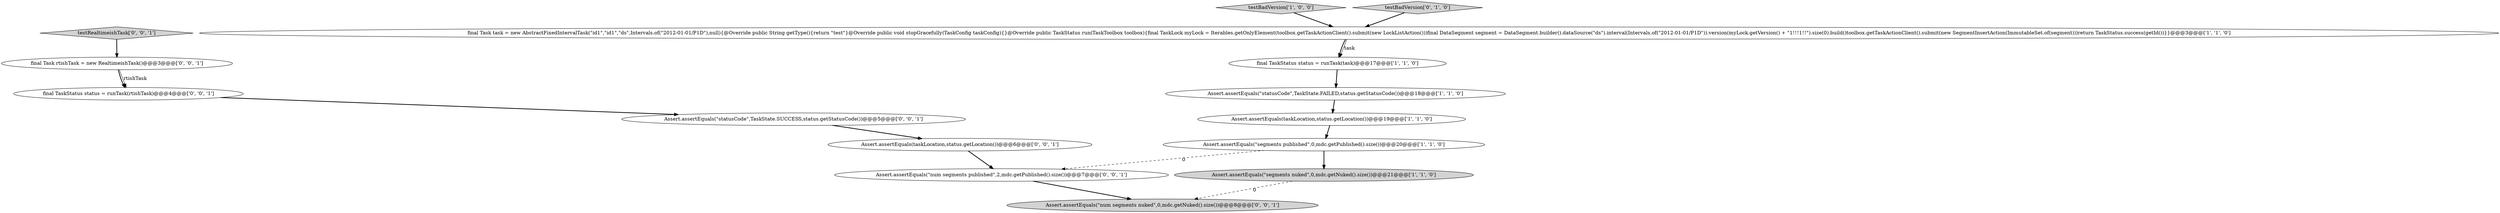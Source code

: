 digraph {
4 [style = filled, label = "Assert.assertEquals(\"segments published\",0,mdc.getPublished().size())@@@20@@@['1', '1', '0']", fillcolor = white, shape = ellipse image = "AAA0AAABBB1BBB"];
5 [style = filled, label = "Assert.assertEquals(\"statusCode\",TaskState.FAILED,status.getStatusCode())@@@18@@@['1', '1', '0']", fillcolor = white, shape = ellipse image = "AAA0AAABBB1BBB"];
3 [style = filled, label = "testBadVersion['1', '0', '0']", fillcolor = lightgray, shape = diamond image = "AAA0AAABBB1BBB"];
13 [style = filled, label = "Assert.assertEquals(\"num segments published\",2,mdc.getPublished().size())@@@7@@@['0', '0', '1']", fillcolor = white, shape = ellipse image = "AAA0AAABBB3BBB"];
9 [style = filled, label = "Assert.assertEquals(\"num segments nuked\",0,mdc.getNuked().size())@@@8@@@['0', '0', '1']", fillcolor = lightgray, shape = ellipse image = "AAA0AAABBB3BBB"];
12 [style = filled, label = "Assert.assertEquals(\"statusCode\",TaskState.SUCCESS,status.getStatusCode())@@@5@@@['0', '0', '1']", fillcolor = white, shape = ellipse image = "AAA0AAABBB3BBB"];
14 [style = filled, label = "testRealtimeishTask['0', '0', '1']", fillcolor = lightgray, shape = diamond image = "AAA0AAABBB3BBB"];
0 [style = filled, label = "final TaskStatus status = runTask(task)@@@17@@@['1', '1', '0']", fillcolor = white, shape = ellipse image = "AAA0AAABBB1BBB"];
11 [style = filled, label = "final Task rtishTask = new RealtimeishTask()@@@3@@@['0', '0', '1']", fillcolor = white, shape = ellipse image = "AAA0AAABBB3BBB"];
1 [style = filled, label = "Assert.assertEquals(\"segments nuked\",0,mdc.getNuked().size())@@@21@@@['1', '1', '0']", fillcolor = lightgray, shape = ellipse image = "AAA0AAABBB1BBB"];
8 [style = filled, label = "final TaskStatus status = runTask(rtishTask)@@@4@@@['0', '0', '1']", fillcolor = white, shape = ellipse image = "AAA0AAABBB3BBB"];
7 [style = filled, label = "testBadVersion['0', '1', '0']", fillcolor = lightgray, shape = diamond image = "AAA0AAABBB2BBB"];
2 [style = filled, label = "final Task task = new AbstractFixedIntervalTask(\"id1\",\"id1\",\"ds\",Intervals.of(\"2012-01-01/P1D\"),null){@Override public String getType(){return \"test\"}@Override public void stopGracefully(TaskConfig taskConfig){}@Override public TaskStatus run(TaskToolbox toolbox){final TaskLock myLock = Iterables.getOnlyElement(toolbox.getTaskActionClient().submit(new LockListAction()))final DataSegment segment = DataSegment.builder().dataSource(\"ds\").interval(Intervals.of(\"2012-01-01/P1D\")).version(myLock.getVersion() + \"1!!!1!!\").size(0).build()toolbox.getTaskActionClient().submit(new SegmentInsertAction(ImmutableSet.of(segment)))return TaskStatus.success(getId())}}@@@3@@@['1', '1', '0']", fillcolor = white, shape = ellipse image = "AAA0AAABBB1BBB"];
10 [style = filled, label = "Assert.assertEquals(taskLocation,status.getLocation())@@@6@@@['0', '0', '1']", fillcolor = white, shape = ellipse image = "AAA0AAABBB3BBB"];
6 [style = filled, label = "Assert.assertEquals(taskLocation,status.getLocation())@@@19@@@['1', '1', '0']", fillcolor = white, shape = ellipse image = "AAA0AAABBB1BBB"];
12->10 [style = bold, label=""];
4->13 [style = dashed, label="0"];
2->0 [style = bold, label=""];
4->1 [style = bold, label=""];
13->9 [style = bold, label=""];
0->5 [style = bold, label=""];
10->13 [style = bold, label=""];
2->0 [style = solid, label="task"];
11->8 [style = bold, label=""];
6->4 [style = bold, label=""];
8->12 [style = bold, label=""];
14->11 [style = bold, label=""];
3->2 [style = bold, label=""];
5->6 [style = bold, label=""];
11->8 [style = solid, label="rtishTask"];
1->9 [style = dashed, label="0"];
7->2 [style = bold, label=""];
}
